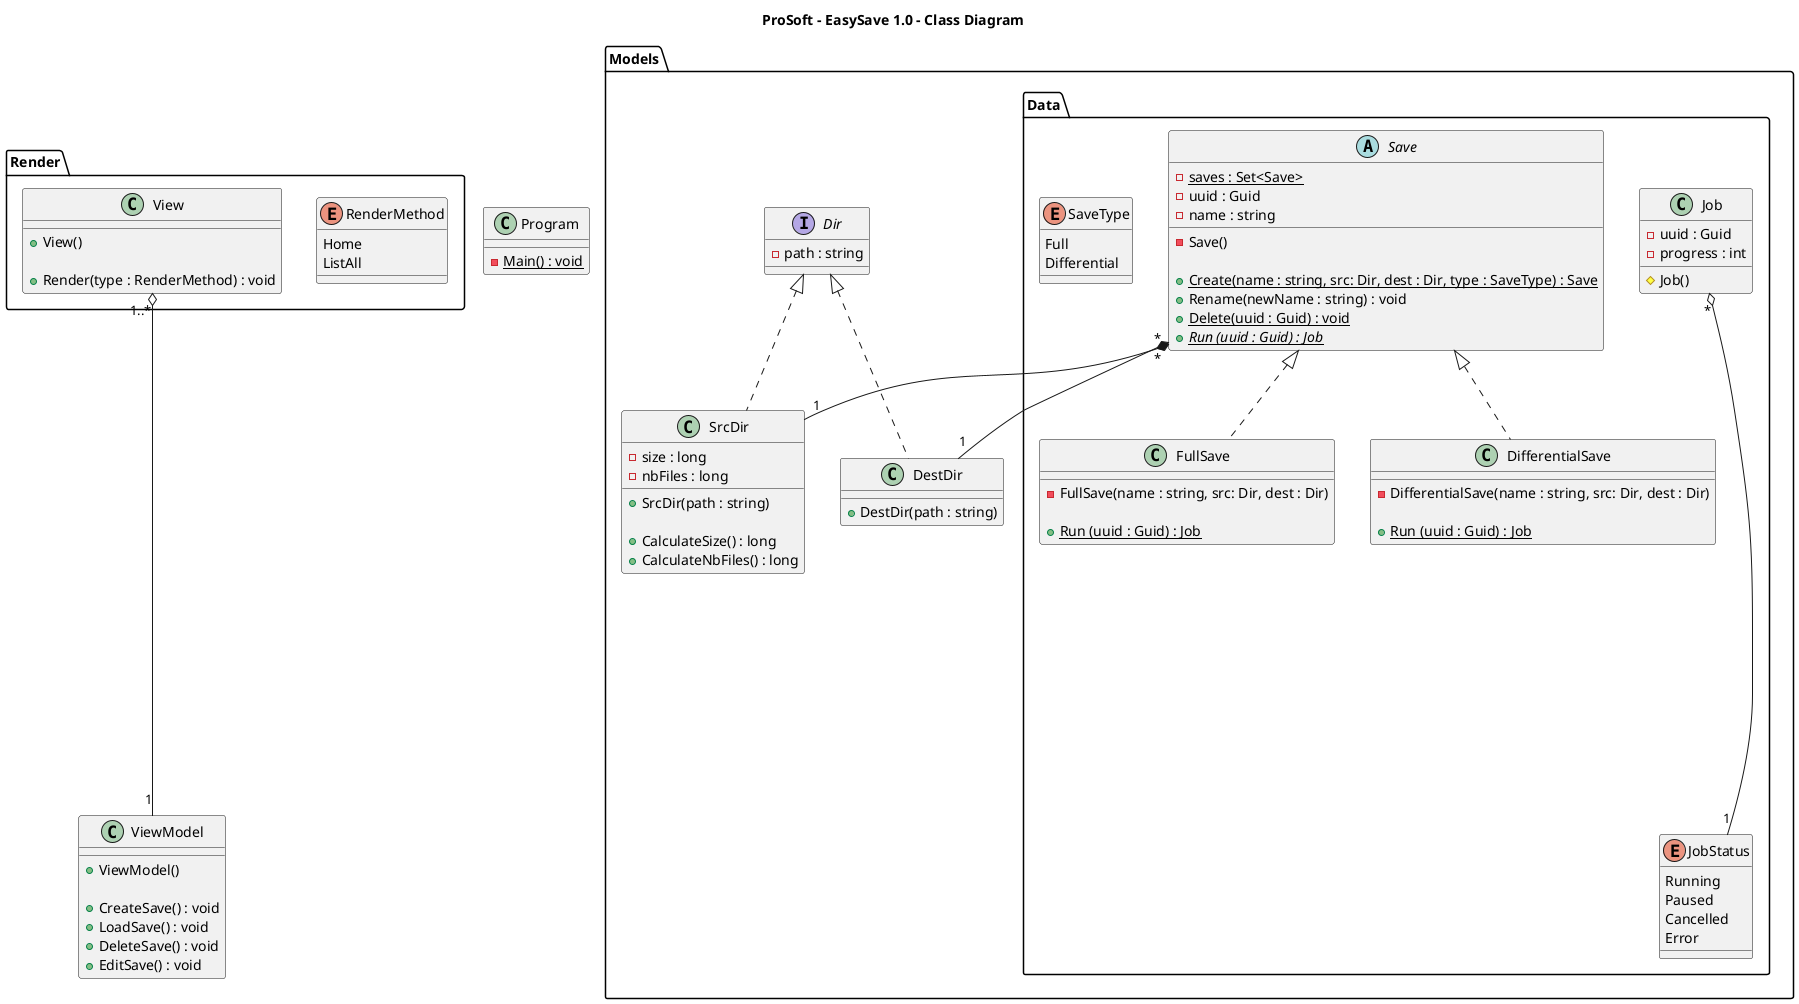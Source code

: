 @startuml ProSoft - EasySave 1.0 - Class Diagram

title "ProSoft - EasySave 1.0 - Class Diagram"

class ViewModel {
    + ViewModel()

    + CreateSave() : void
    + LoadSave() : void
    + DeleteSave() : void
    + EditSave() : void
}

class Program {
    - {static} Main() : void
}

package Render <<Folder>> {

    enum RenderMethod {
        Home
        ListAll
    }

    class View {
        + View()

        + Render(type : RenderMethod) : void
    }

}

package Models <<Folder>> {

    Interface Dir {
        - path : string
    }

    class SrcDir {
        - size : long
        - nbFiles : long

        + SrcDir(path : string)

        + CalculateSize() : long
        + CalculateNbFiles() : long
    }

    class DestDir {
        + DestDir(path : string)
    }

    package Data <<Folder>> {

        abstract class Save {
            - {static} saves : Set<Save>
            - uuid : Guid
            - name : string

            - Save()

            + {static} Create(name : string, src: Dir, dest : Dir, type : SaveType) : Save
            + Rename(newName : string) : void
            + {static} Delete(uuid : Guid) : void
            + {static} {abstract} Run (uuid : Guid) : Job
        }

        class DifferentialSave {
            - DifferentialSave(name : string, src: Dir, dest : Dir)
            
            + {static} Run (uuid : Guid) : Job
        }

        class FullSave {
            - FullSave(name : string, src: Dir, dest : Dir)
            
            + {static} Run (uuid : Guid) : Job
        }

        class Job {
            - uuid : Guid
            - progress : int

            # Job()
        }

        enum SaveType {
            Full
            Differential
        }

        enum JobStatus {
            Running
            Paused
            Cancelled
            Error
        }
        
    }

}

View "1..*" o------ "1" ViewModel
Save "*" *-- "1" SrcDir
Save "*" *-- "1" DestDir
Job "*" o------ "1" JobStatus

Dir <|.. SrcDir
Dir <|.. DestDir

Save <|.. FullSave
Save <|.. DifferentialSave

@enduml